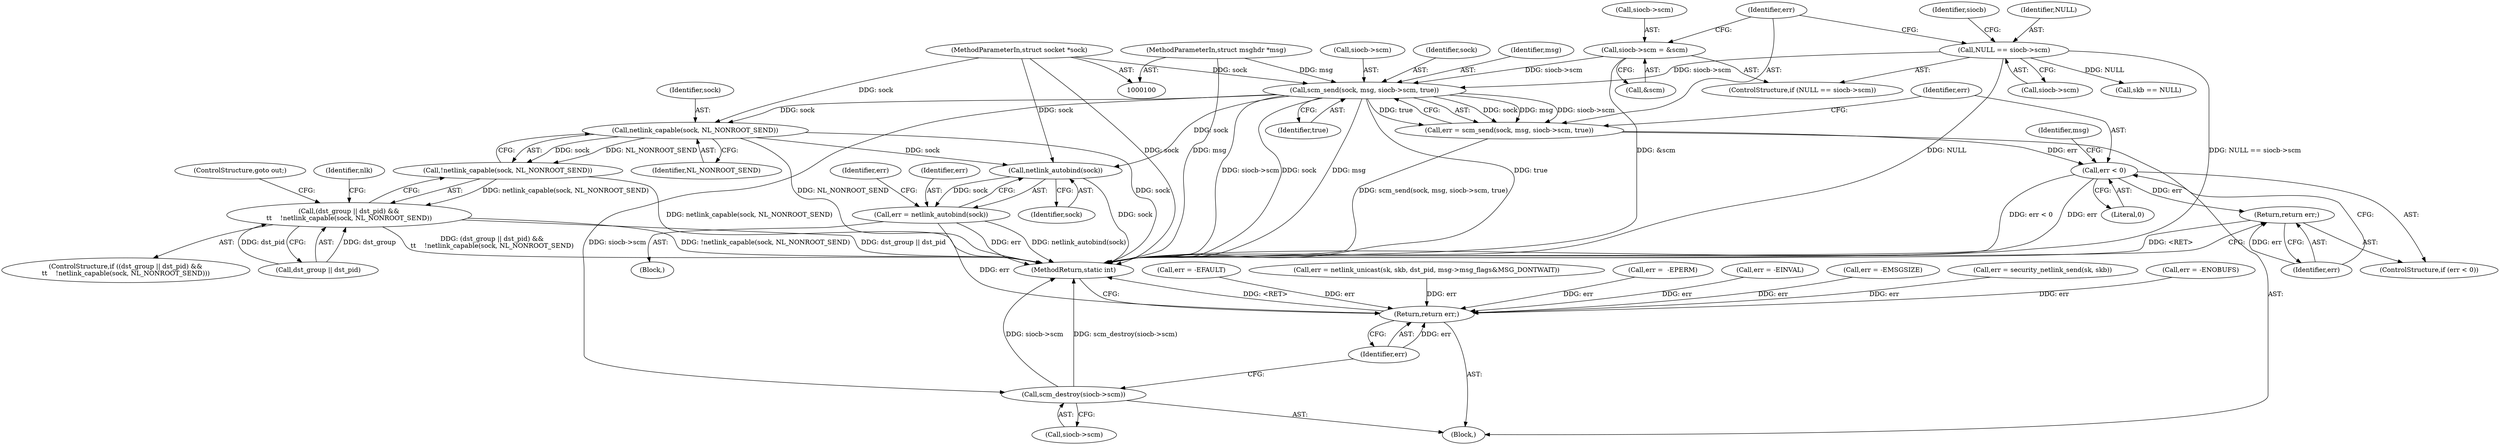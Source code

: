 digraph "0_linux_20e1db19db5d6b9e4e83021595eab0dc8f107bef_0@API" {
"1000156" [label="(Call,scm_send(sock, msg, siocb->scm, true))"];
"1000102" [label="(MethodParameterIn,struct socket *sock)"];
"1000103" [label="(MethodParameterIn,struct msghdr *msg)"];
"1000148" [label="(Call,siocb->scm = &scm)"];
"1000143" [label="(Call,NULL == siocb->scm)"];
"1000154" [label="(Call,err = scm_send(sock, msg, siocb->scm, true))"];
"1000164" [label="(Call,err < 0)"];
"1000167" [label="(Return,return err;)"];
"1000206" [label="(Call,netlink_capable(sock, NL_NONROOT_SEND))"];
"1000205" [label="(Call,!netlink_capable(sock, NL_NONROOT_SEND))"];
"1000201" [label="(Call,(dst_group || dst_pid) &&\n\t\t    !netlink_capable(sock, NL_NONROOT_SEND))"];
"1000230" [label="(Call,netlink_autobind(sock))"];
"1000228" [label="(Call,err = netlink_autobind(sock))"];
"1000345" [label="(Return,return err;)"];
"1000341" [label="(Call,scm_destroy(siocb->scm))"];
"1000103" [label="(MethodParameterIn,struct msghdr *msg)"];
"1000346" [label="(Identifier,err)"];
"1000230" [label="(Call,netlink_autobind(sock))"];
"1000345" [label="(Return,return err;)"];
"1000287" [label="(Call,err = -EFAULT)"];
"1000154" [label="(Call,err = scm_send(sock, msg, siocb->scm, true))"];
"1000347" [label="(MethodReturn,static int)"];
"1000227" [label="(Block,)"];
"1000329" [label="(Call,err = netlink_unicast(sk, skb, dst_pid, msg->msg_flags&MSG_DONTWAIT))"];
"1000171" [label="(Identifier,msg)"];
"1000207" [label="(Identifier,sock)"];
"1000196" [label="(Call,err =  -EPERM)"];
"1000155" [label="(Identifier,err)"];
"1000233" [label="(Identifier,err)"];
"1000156" [label="(Call,scm_send(sock, msg, siocb->scm, true))"];
"1000145" [label="(Call,siocb->scm)"];
"1000201" [label="(Call,(dst_group || dst_pid) &&\n\t\t    !netlink_capable(sock, NL_NONROOT_SEND))"];
"1000202" [label="(Call,dst_group || dst_pid)"];
"1000342" [label="(Call,siocb->scm)"];
"1000149" [label="(Call,siocb->scm)"];
"1000206" [label="(Call,netlink_capable(sock, NL_NONROOT_SEND))"];
"1000209" [label="(ControlStructure,goto out;)"];
"1000163" [label="(ControlStructure,if (err < 0))"];
"1000200" [label="(ControlStructure,if ((dst_group || dst_pid) &&\n\t\t    !netlink_capable(sock, NL_NONROOT_SEND)))"];
"1000228" [label="(Call,err = netlink_autobind(sock))"];
"1000162" [label="(Identifier,true)"];
"1000157" [label="(Identifier,sock)"];
"1000225" [label="(Identifier,nlk)"];
"1000258" [label="(Call,skb == NULL)"];
"1000148" [label="(Call,siocb->scm = &scm)"];
"1000166" [label="(Literal,0)"];
"1000152" [label="(Call,&scm)"];
"1000174" [label="(Call,err = -EINVAL)"];
"1000167" [label="(Return,return err;)"];
"1000105" [label="(Block,)"];
"1000235" [label="(Call,err = -EMSGSIZE)"];
"1000164" [label="(Call,err < 0)"];
"1000304" [label="(Call,err = security_netlink_send(sk, skb))"];
"1000231" [label="(Identifier,sock)"];
"1000341" [label="(Call,scm_destroy(siocb->scm))"];
"1000248" [label="(Call,err = -ENOBUFS)"];
"1000142" [label="(ControlStructure,if (NULL == siocb->scm))"];
"1000102" [label="(MethodParameterIn,struct socket *sock)"];
"1000158" [label="(Identifier,msg)"];
"1000143" [label="(Call,NULL == siocb->scm)"];
"1000168" [label="(Identifier,err)"];
"1000205" [label="(Call,!netlink_capable(sock, NL_NONROOT_SEND))"];
"1000229" [label="(Identifier,err)"];
"1000208" [label="(Identifier,NL_NONROOT_SEND)"];
"1000165" [label="(Identifier,err)"];
"1000159" [label="(Call,siocb->scm)"];
"1000150" [label="(Identifier,siocb)"];
"1000144" [label="(Identifier,NULL)"];
"1000156" -> "1000154"  [label="AST: "];
"1000156" -> "1000162"  [label="CFG: "];
"1000157" -> "1000156"  [label="AST: "];
"1000158" -> "1000156"  [label="AST: "];
"1000159" -> "1000156"  [label="AST: "];
"1000162" -> "1000156"  [label="AST: "];
"1000154" -> "1000156"  [label="CFG: "];
"1000156" -> "1000347"  [label="DDG: siocb->scm"];
"1000156" -> "1000347"  [label="DDG: sock"];
"1000156" -> "1000347"  [label="DDG: msg"];
"1000156" -> "1000347"  [label="DDG: true"];
"1000156" -> "1000154"  [label="DDG: sock"];
"1000156" -> "1000154"  [label="DDG: msg"];
"1000156" -> "1000154"  [label="DDG: siocb->scm"];
"1000156" -> "1000154"  [label="DDG: true"];
"1000102" -> "1000156"  [label="DDG: sock"];
"1000103" -> "1000156"  [label="DDG: msg"];
"1000148" -> "1000156"  [label="DDG: siocb->scm"];
"1000143" -> "1000156"  [label="DDG: siocb->scm"];
"1000156" -> "1000206"  [label="DDG: sock"];
"1000156" -> "1000230"  [label="DDG: sock"];
"1000156" -> "1000341"  [label="DDG: siocb->scm"];
"1000102" -> "1000100"  [label="AST: "];
"1000102" -> "1000347"  [label="DDG: sock"];
"1000102" -> "1000206"  [label="DDG: sock"];
"1000102" -> "1000230"  [label="DDG: sock"];
"1000103" -> "1000100"  [label="AST: "];
"1000103" -> "1000347"  [label="DDG: msg"];
"1000148" -> "1000142"  [label="AST: "];
"1000148" -> "1000152"  [label="CFG: "];
"1000149" -> "1000148"  [label="AST: "];
"1000152" -> "1000148"  [label="AST: "];
"1000155" -> "1000148"  [label="CFG: "];
"1000148" -> "1000347"  [label="DDG: &scm"];
"1000143" -> "1000142"  [label="AST: "];
"1000143" -> "1000145"  [label="CFG: "];
"1000144" -> "1000143"  [label="AST: "];
"1000145" -> "1000143"  [label="AST: "];
"1000150" -> "1000143"  [label="CFG: "];
"1000155" -> "1000143"  [label="CFG: "];
"1000143" -> "1000347"  [label="DDG: NULL"];
"1000143" -> "1000347"  [label="DDG: NULL == siocb->scm"];
"1000143" -> "1000258"  [label="DDG: NULL"];
"1000154" -> "1000105"  [label="AST: "];
"1000155" -> "1000154"  [label="AST: "];
"1000165" -> "1000154"  [label="CFG: "];
"1000154" -> "1000347"  [label="DDG: scm_send(sock, msg, siocb->scm, true)"];
"1000154" -> "1000164"  [label="DDG: err"];
"1000164" -> "1000163"  [label="AST: "];
"1000164" -> "1000166"  [label="CFG: "];
"1000165" -> "1000164"  [label="AST: "];
"1000166" -> "1000164"  [label="AST: "];
"1000168" -> "1000164"  [label="CFG: "];
"1000171" -> "1000164"  [label="CFG: "];
"1000164" -> "1000347"  [label="DDG: err < 0"];
"1000164" -> "1000347"  [label="DDG: err"];
"1000164" -> "1000167"  [label="DDG: err"];
"1000167" -> "1000163"  [label="AST: "];
"1000167" -> "1000168"  [label="CFG: "];
"1000168" -> "1000167"  [label="AST: "];
"1000347" -> "1000167"  [label="CFG: "];
"1000167" -> "1000347"  [label="DDG: <RET>"];
"1000168" -> "1000167"  [label="DDG: err"];
"1000206" -> "1000205"  [label="AST: "];
"1000206" -> "1000208"  [label="CFG: "];
"1000207" -> "1000206"  [label="AST: "];
"1000208" -> "1000206"  [label="AST: "];
"1000205" -> "1000206"  [label="CFG: "];
"1000206" -> "1000347"  [label="DDG: NL_NONROOT_SEND"];
"1000206" -> "1000347"  [label="DDG: sock"];
"1000206" -> "1000205"  [label="DDG: sock"];
"1000206" -> "1000205"  [label="DDG: NL_NONROOT_SEND"];
"1000206" -> "1000230"  [label="DDG: sock"];
"1000205" -> "1000201"  [label="AST: "];
"1000201" -> "1000205"  [label="CFG: "];
"1000205" -> "1000347"  [label="DDG: netlink_capable(sock, NL_NONROOT_SEND)"];
"1000205" -> "1000201"  [label="DDG: netlink_capable(sock, NL_NONROOT_SEND)"];
"1000201" -> "1000200"  [label="AST: "];
"1000201" -> "1000202"  [label="CFG: "];
"1000202" -> "1000201"  [label="AST: "];
"1000209" -> "1000201"  [label="CFG: "];
"1000225" -> "1000201"  [label="CFG: "];
"1000201" -> "1000347"  [label="DDG: (dst_group || dst_pid) &&\n\t\t    !netlink_capable(sock, NL_NONROOT_SEND)"];
"1000201" -> "1000347"  [label="DDG: !netlink_capable(sock, NL_NONROOT_SEND)"];
"1000201" -> "1000347"  [label="DDG: dst_group || dst_pid"];
"1000202" -> "1000201"  [label="DDG: dst_group"];
"1000202" -> "1000201"  [label="DDG: dst_pid"];
"1000230" -> "1000228"  [label="AST: "];
"1000230" -> "1000231"  [label="CFG: "];
"1000231" -> "1000230"  [label="AST: "];
"1000228" -> "1000230"  [label="CFG: "];
"1000230" -> "1000347"  [label="DDG: sock"];
"1000230" -> "1000228"  [label="DDG: sock"];
"1000228" -> "1000227"  [label="AST: "];
"1000229" -> "1000228"  [label="AST: "];
"1000233" -> "1000228"  [label="CFG: "];
"1000228" -> "1000347"  [label="DDG: err"];
"1000228" -> "1000347"  [label="DDG: netlink_autobind(sock)"];
"1000228" -> "1000345"  [label="DDG: err"];
"1000345" -> "1000105"  [label="AST: "];
"1000345" -> "1000346"  [label="CFG: "];
"1000346" -> "1000345"  [label="AST: "];
"1000347" -> "1000345"  [label="CFG: "];
"1000345" -> "1000347"  [label="DDG: <RET>"];
"1000346" -> "1000345"  [label="DDG: err"];
"1000235" -> "1000345"  [label="DDG: err"];
"1000304" -> "1000345"  [label="DDG: err"];
"1000329" -> "1000345"  [label="DDG: err"];
"1000196" -> "1000345"  [label="DDG: err"];
"1000287" -> "1000345"  [label="DDG: err"];
"1000174" -> "1000345"  [label="DDG: err"];
"1000248" -> "1000345"  [label="DDG: err"];
"1000341" -> "1000105"  [label="AST: "];
"1000341" -> "1000342"  [label="CFG: "];
"1000342" -> "1000341"  [label="AST: "];
"1000346" -> "1000341"  [label="CFG: "];
"1000341" -> "1000347"  [label="DDG: siocb->scm"];
"1000341" -> "1000347"  [label="DDG: scm_destroy(siocb->scm)"];
}
